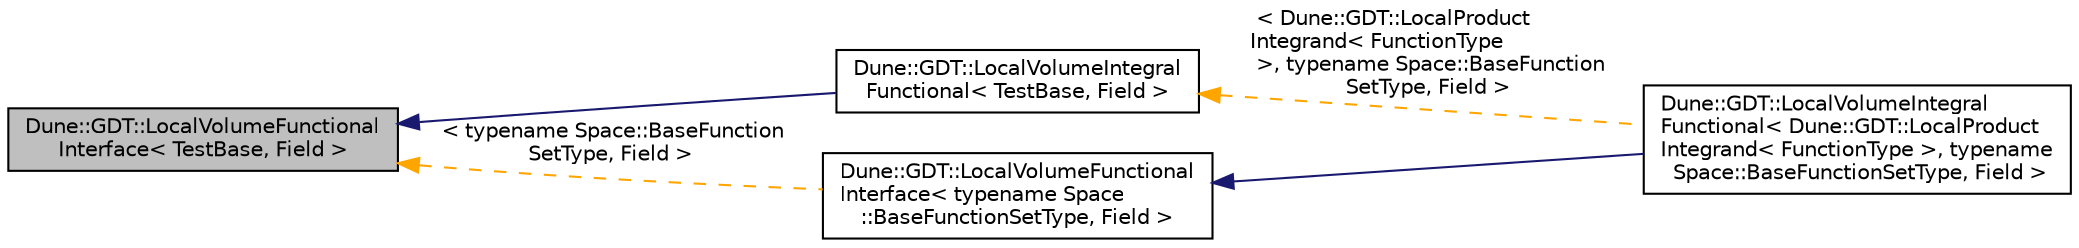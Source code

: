 digraph "Dune::GDT::LocalVolumeFunctionalInterface&lt; TestBase, Field &gt;"
{
  edge [fontname="Helvetica",fontsize="10",labelfontname="Helvetica",labelfontsize="10"];
  node [fontname="Helvetica",fontsize="10",shape=record];
  rankdir="LR";
  Node1 [label="Dune::GDT::LocalVolumeFunctional\lInterface\< TestBase, Field \>",height=0.2,width=0.4,color="black", fillcolor="grey75", style="filled", fontcolor="black"];
  Node1 -> Node2 [dir="back",color="midnightblue",fontsize="10",style="solid",fontname="Helvetica"];
  Node2 [label="Dune::GDT::LocalVolumeIntegral\lFunctional\< TestBase, Field \>",height=0.2,width=0.4,color="black", fillcolor="white", style="filled",URL="$a00331.html"];
  Node2 -> Node3 [dir="back",color="orange",fontsize="10",style="dashed",label=" \< Dune::GDT::LocalProduct\lIntegrand\< FunctionType\l \>, typename Space::BaseFunction\lSetType, Field \>" ,fontname="Helvetica"];
  Node3 [label="Dune::GDT::LocalVolumeIntegral\lFunctional\< Dune::GDT::LocalProduct\lIntegrand\< FunctionType \>, typename\l Space::BaseFunctionSetType, Field \>",height=0.2,width=0.4,color="black", fillcolor="white", style="filled",URL="$a00331.html"];
  Node1 -> Node4 [dir="back",color="orange",fontsize="10",style="dashed",label=" \< typename Space::BaseFunction\lSetType, Field \>" ,fontname="Helvetica"];
  Node4 [label="Dune::GDT::LocalVolumeFunctional\lInterface\< typename Space\l::BaseFunctionSetType, Field \>",height=0.2,width=0.4,color="black", fillcolor="white", style="filled",URL="$a00328.html"];
  Node4 -> Node3 [dir="back",color="midnightblue",fontsize="10",style="solid",fontname="Helvetica"];
}
